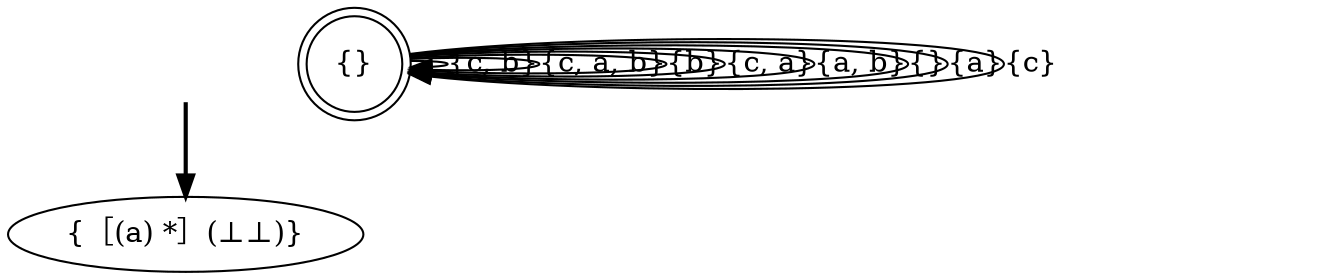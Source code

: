 digraph {
	fake0 [style=invisible]
	"{}" [shape=doublecircle]
	"{［(a) *］(⊥⊥)}" [root=true]
	fake0 -> "{［(a) *］(⊥⊥)}" [style=bold]
	"{}" -> "{}" [label="{c, b}"]
	"{}" -> "{}" [label="{c, a, b}"]
	"{}" -> "{}" [label="{b}"]
	"{}" -> "{}" [label="{c, a}"]
	"{}" -> "{}" [label="{a, b}"]
	"{}" -> "{}" [label="{}"]
	"{}" -> "{}" [label="{a}"]
	"{}" -> "{}" [label="{c}"]
}
